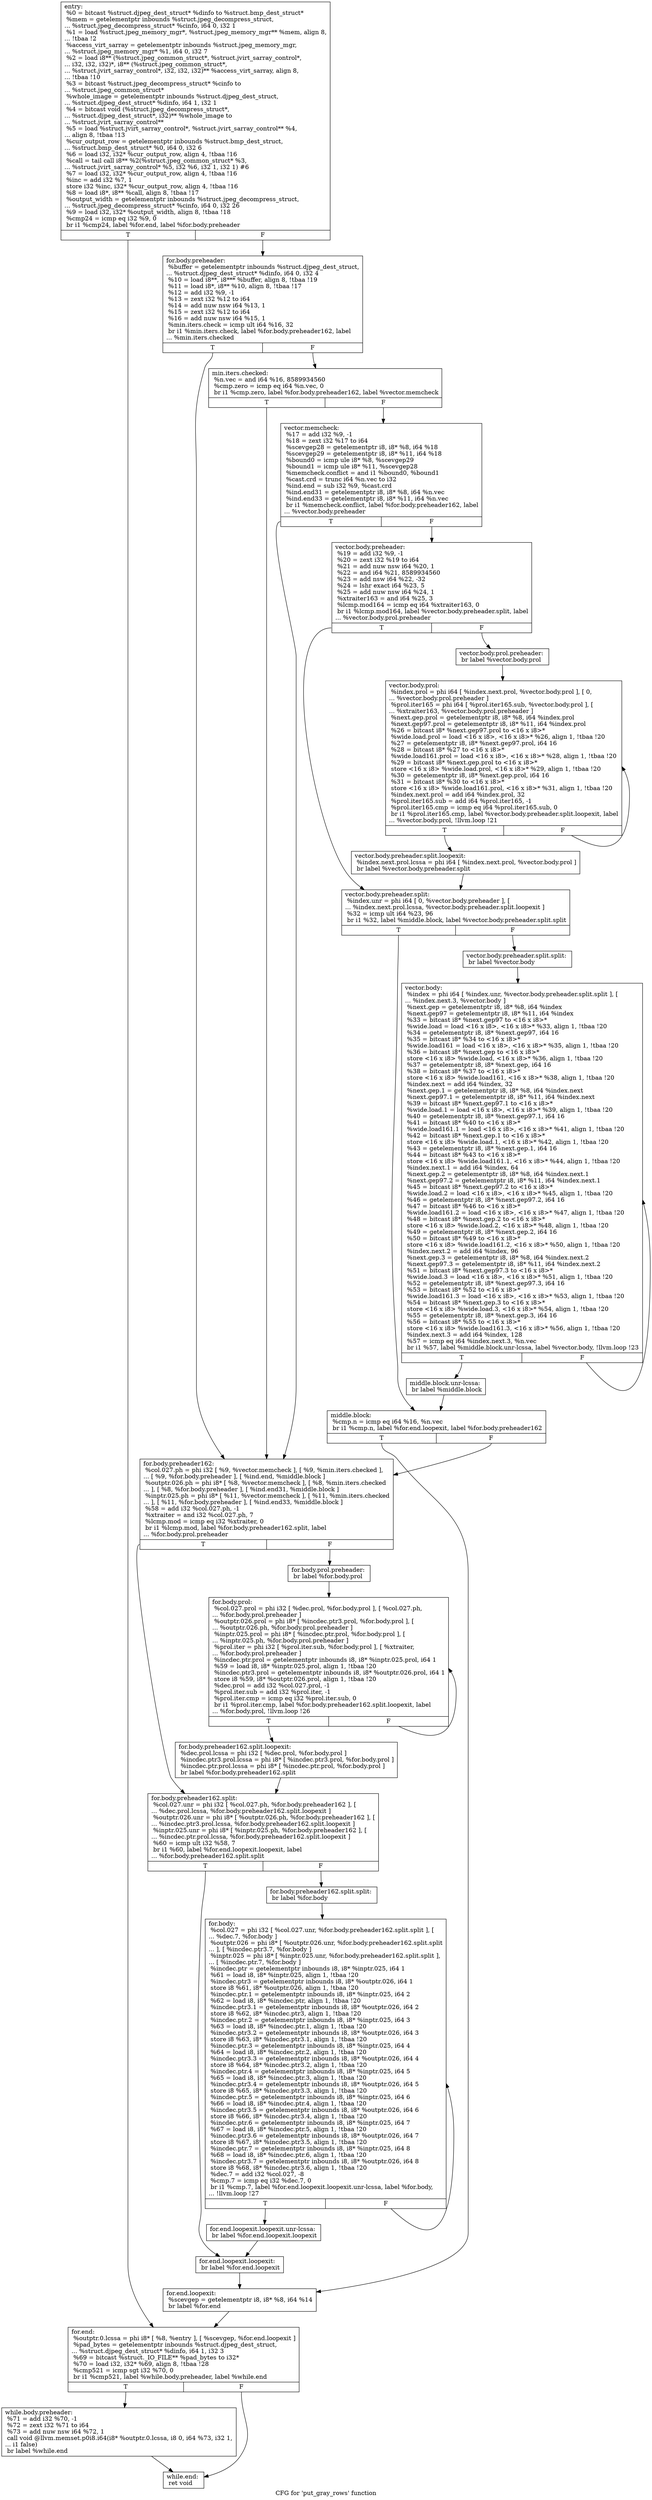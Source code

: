 digraph "CFG for 'put_gray_rows' function" {
	label="CFG for 'put_gray_rows' function";

	Node0x4fb0f10 [shape=record,label="{entry:\l  %0 = bitcast %struct.djpeg_dest_struct* %dinfo to %struct.bmp_dest_struct*\l  %mem = getelementptr inbounds %struct.jpeg_decompress_struct,\l... %struct.jpeg_decompress_struct* %cinfo, i64 0, i32 1\l  %1 = load %struct.jpeg_memory_mgr*, %struct.jpeg_memory_mgr** %mem, align 8,\l... !tbaa !2\l  %access_virt_sarray = getelementptr inbounds %struct.jpeg_memory_mgr,\l... %struct.jpeg_memory_mgr* %1, i64 0, i32 7\l  %2 = load i8** (%struct.jpeg_common_struct*, %struct.jvirt_sarray_control*,\l... i32, i32, i32)*, i8** (%struct.jpeg_common_struct*,\l... %struct.jvirt_sarray_control*, i32, i32, i32)** %access_virt_sarray, align 8,\l... !tbaa !10\l  %3 = bitcast %struct.jpeg_decompress_struct* %cinfo to\l... %struct.jpeg_common_struct*\l  %whole_image = getelementptr inbounds %struct.djpeg_dest_struct,\l... %struct.djpeg_dest_struct* %dinfo, i64 1, i32 1\l  %4 = bitcast void (%struct.jpeg_decompress_struct*,\l... %struct.djpeg_dest_struct*, i32)** %whole_image to\l... %struct.jvirt_sarray_control**\l  %5 = load %struct.jvirt_sarray_control*, %struct.jvirt_sarray_control** %4,\l... align 8, !tbaa !13\l  %cur_output_row = getelementptr inbounds %struct.bmp_dest_struct,\l... %struct.bmp_dest_struct* %0, i64 0, i32 6\l  %6 = load i32, i32* %cur_output_row, align 4, !tbaa !16\l  %call = tail call i8** %2(%struct.jpeg_common_struct* %3,\l... %struct.jvirt_sarray_control* %5, i32 %6, i32 1, i32 1) #6\l  %7 = load i32, i32* %cur_output_row, align 4, !tbaa !16\l  %inc = add i32 %7, 1\l  store i32 %inc, i32* %cur_output_row, align 4, !tbaa !16\l  %8 = load i8*, i8** %call, align 8, !tbaa !17\l  %output_width = getelementptr inbounds %struct.jpeg_decompress_struct,\l... %struct.jpeg_decompress_struct* %cinfo, i64 0, i32 26\l  %9 = load i32, i32* %output_width, align 8, !tbaa !18\l  %cmp24 = icmp eq i32 %9, 0\l  br i1 %cmp24, label %for.end, label %for.body.preheader\l|{<s0>T|<s1>F}}"];
	Node0x4fb0f10:s0 -> Node0x4fb1b90;
	Node0x4fb0f10:s1 -> Node0x4fb0ea0;
	Node0x4fb0ea0 [shape=record,label="{for.body.preheader:                               \l  %buffer = getelementptr inbounds %struct.djpeg_dest_struct,\l... %struct.djpeg_dest_struct* %dinfo, i64 0, i32 4\l  %10 = load i8**, i8*** %buffer, align 8, !tbaa !19\l  %11 = load i8*, i8** %10, align 8, !tbaa !17\l  %12 = add i32 %9, -1\l  %13 = zext i32 %12 to i64\l  %14 = add nuw nsw i64 %13, 1\l  %15 = zext i32 %12 to i64\l  %16 = add nuw nsw i64 %15, 1\l  %min.iters.check = icmp ult i64 %16, 32\l  br i1 %min.iters.check, label %for.body.preheader162, label\l... %min.iters.checked\l|{<s0>T|<s1>F}}"];
	Node0x4fb0ea0:s0 -> Node0x4fb2b50;
	Node0x4fb0ea0:s1 -> Node0x4fb2c50;
	Node0x4fb2c50 [shape=record,label="{min.iters.checked:                                \l  %n.vec = and i64 %16, 8589934560\l  %cmp.zero = icmp eq i64 %n.vec, 0\l  br i1 %cmp.zero, label %for.body.preheader162, label %vector.memcheck\l|{<s0>T|<s1>F}}"];
	Node0x4fb2c50:s0 -> Node0x4fb2b50;
	Node0x4fb2c50:s1 -> Node0x4fb2f50;
	Node0x4fb2f50 [shape=record,label="{vector.memcheck:                                  \l  %17 = add i32 %9, -1\l  %18 = zext i32 %17 to i64\l  %scevgep28 = getelementptr i8, i8* %8, i64 %18\l  %scevgep29 = getelementptr i8, i8* %11, i64 %18\l  %bound0 = icmp ule i8* %8, %scevgep29\l  %bound1 = icmp ule i8* %11, %scevgep28\l  %memcheck.conflict = and i1 %bound0, %bound1\l  %cast.crd = trunc i64 %n.vec to i32\l  %ind.end = sub i32 %9, %cast.crd\l  %ind.end31 = getelementptr i8, i8* %8, i64 %n.vec\l  %ind.end33 = getelementptr i8, i8* %11, i64 %n.vec\l  br i1 %memcheck.conflict, label %for.body.preheader162, label\l... %vector.body.preheader\l|{<s0>T|<s1>F}}"];
	Node0x4fb2f50:s0 -> Node0x4fb2b50;
	Node0x4fb2f50:s1 -> Node0x4fb3890;
	Node0x4fb3890 [shape=record,label="{vector.body.preheader:                            \l  %19 = add i32 %9, -1\l  %20 = zext i32 %19 to i64\l  %21 = add nuw nsw i64 %20, 1\l  %22 = and i64 %21, 8589934560\l  %23 = add nsw i64 %22, -32\l  %24 = lshr exact i64 %23, 5\l  %25 = add nuw nsw i64 %24, 1\l  %xtraiter163 = and i64 %25, 3\l  %lcmp.mod164 = icmp eq i64 %xtraiter163, 0\l  br i1 %lcmp.mod164, label %vector.body.preheader.split, label\l... %vector.body.prol.preheader\l|{<s0>T|<s1>F}}"];
	Node0x4fb3890:s0 -> Node0x4fb3ec0;
	Node0x4fb3890:s1 -> Node0x4fb3fe0;
	Node0x4fb3fe0 [shape=record,label="{vector.body.prol.preheader:                       \l  br label %vector.body.prol\l}"];
	Node0x4fb3fe0 -> Node0x4fb4190;
	Node0x4fb4190 [shape=record,label="{vector.body.prol:                                 \l  %index.prol = phi i64 [ %index.next.prol, %vector.body.prol ], [ 0,\l... %vector.body.prol.preheader ]\l  %prol.iter165 = phi i64 [ %prol.iter165.sub, %vector.body.prol ], [\l... %xtraiter163, %vector.body.prol.preheader ]\l  %next.gep.prol = getelementptr i8, i8* %8, i64 %index.prol\l  %next.gep97.prol = getelementptr i8, i8* %11, i64 %index.prol\l  %26 = bitcast i8* %next.gep97.prol to \<16 x i8\>*\l  %wide.load.prol = load \<16 x i8\>, \<16 x i8\>* %26, align 1, !tbaa !20\l  %27 = getelementptr i8, i8* %next.gep97.prol, i64 16\l  %28 = bitcast i8* %27 to \<16 x i8\>*\l  %wide.load161.prol = load \<16 x i8\>, \<16 x i8\>* %28, align 1, !tbaa !20\l  %29 = bitcast i8* %next.gep.prol to \<16 x i8\>*\l  store \<16 x i8\> %wide.load.prol, \<16 x i8\>* %29, align 1, !tbaa !20\l  %30 = getelementptr i8, i8* %next.gep.prol, i64 16\l  %31 = bitcast i8* %30 to \<16 x i8\>*\l  store \<16 x i8\> %wide.load161.prol, \<16 x i8\>* %31, align 1, !tbaa !20\l  %index.next.prol = add i64 %index.prol, 32\l  %prol.iter165.sub = add i64 %prol.iter165, -1\l  %prol.iter165.cmp = icmp eq i64 %prol.iter165.sub, 0\l  br i1 %prol.iter165.cmp, label %vector.body.preheader.split.loopexit, label\l... %vector.body.prol, !llvm.loop !21\l|{<s0>T|<s1>F}}"];
	Node0x4fb4190:s0 -> Node0x4fb5370;
	Node0x4fb4190:s1 -> Node0x4fb4190;
	Node0x4fb5370 [shape=record,label="{vector.body.preheader.split.loopexit:             \l  %index.next.prol.lcssa = phi i64 [ %index.next.prol, %vector.body.prol ]\l  br label %vector.body.preheader.split\l}"];
	Node0x4fb5370 -> Node0x4fb3ec0;
	Node0x4fb3ec0 [shape=record,label="{vector.body.preheader.split:                      \l  %index.unr = phi i64 [ 0, %vector.body.preheader ], [\l... %index.next.prol.lcssa, %vector.body.preheader.split.loopexit ]\l  %32 = icmp ult i64 %23, 96\l  br i1 %32, label %middle.block, label %vector.body.preheader.split.split\l|{<s0>T|<s1>F}}"];
	Node0x4fb3ec0:s0 -> Node0x4fb2a10;
	Node0x4fb3ec0:s1 -> Node0x4fb2ac0;
	Node0x4fb2ac0 [shape=record,label="{vector.body.preheader.split.split:                \l  br label %vector.body\l}"];
	Node0x4fb2ac0 -> Node0x4fb34a0;
	Node0x4fb34a0 [shape=record,label="{vector.body:                                      \l  %index = phi i64 [ %index.unr, %vector.body.preheader.split.split ], [\l... %index.next.3, %vector.body ]\l  %next.gep = getelementptr i8, i8* %8, i64 %index\l  %next.gep97 = getelementptr i8, i8* %11, i64 %index\l  %33 = bitcast i8* %next.gep97 to \<16 x i8\>*\l  %wide.load = load \<16 x i8\>, \<16 x i8\>* %33, align 1, !tbaa !20\l  %34 = getelementptr i8, i8* %next.gep97, i64 16\l  %35 = bitcast i8* %34 to \<16 x i8\>*\l  %wide.load161 = load \<16 x i8\>, \<16 x i8\>* %35, align 1, !tbaa !20\l  %36 = bitcast i8* %next.gep to \<16 x i8\>*\l  store \<16 x i8\> %wide.load, \<16 x i8\>* %36, align 1, !tbaa !20\l  %37 = getelementptr i8, i8* %next.gep, i64 16\l  %38 = bitcast i8* %37 to \<16 x i8\>*\l  store \<16 x i8\> %wide.load161, \<16 x i8\>* %38, align 1, !tbaa !20\l  %index.next = add i64 %index, 32\l  %next.gep.1 = getelementptr i8, i8* %8, i64 %index.next\l  %next.gep97.1 = getelementptr i8, i8* %11, i64 %index.next\l  %39 = bitcast i8* %next.gep97.1 to \<16 x i8\>*\l  %wide.load.1 = load \<16 x i8\>, \<16 x i8\>* %39, align 1, !tbaa !20\l  %40 = getelementptr i8, i8* %next.gep97.1, i64 16\l  %41 = bitcast i8* %40 to \<16 x i8\>*\l  %wide.load161.1 = load \<16 x i8\>, \<16 x i8\>* %41, align 1, !tbaa !20\l  %42 = bitcast i8* %next.gep.1 to \<16 x i8\>*\l  store \<16 x i8\> %wide.load.1, \<16 x i8\>* %42, align 1, !tbaa !20\l  %43 = getelementptr i8, i8* %next.gep.1, i64 16\l  %44 = bitcast i8* %43 to \<16 x i8\>*\l  store \<16 x i8\> %wide.load161.1, \<16 x i8\>* %44, align 1, !tbaa !20\l  %index.next.1 = add i64 %index, 64\l  %next.gep.2 = getelementptr i8, i8* %8, i64 %index.next.1\l  %next.gep97.2 = getelementptr i8, i8* %11, i64 %index.next.1\l  %45 = bitcast i8* %next.gep97.2 to \<16 x i8\>*\l  %wide.load.2 = load \<16 x i8\>, \<16 x i8\>* %45, align 1, !tbaa !20\l  %46 = getelementptr i8, i8* %next.gep97.2, i64 16\l  %47 = bitcast i8* %46 to \<16 x i8\>*\l  %wide.load161.2 = load \<16 x i8\>, \<16 x i8\>* %47, align 1, !tbaa !20\l  %48 = bitcast i8* %next.gep.2 to \<16 x i8\>*\l  store \<16 x i8\> %wide.load.2, \<16 x i8\>* %48, align 1, !tbaa !20\l  %49 = getelementptr i8, i8* %next.gep.2, i64 16\l  %50 = bitcast i8* %49 to \<16 x i8\>*\l  store \<16 x i8\> %wide.load161.2, \<16 x i8\>* %50, align 1, !tbaa !20\l  %index.next.2 = add i64 %index, 96\l  %next.gep.3 = getelementptr i8, i8* %8, i64 %index.next.2\l  %next.gep97.3 = getelementptr i8, i8* %11, i64 %index.next.2\l  %51 = bitcast i8* %next.gep97.3 to \<16 x i8\>*\l  %wide.load.3 = load \<16 x i8\>, \<16 x i8\>* %51, align 1, !tbaa !20\l  %52 = getelementptr i8, i8* %next.gep97.3, i64 16\l  %53 = bitcast i8* %52 to \<16 x i8\>*\l  %wide.load161.3 = load \<16 x i8\>, \<16 x i8\>* %53, align 1, !tbaa !20\l  %54 = bitcast i8* %next.gep.3 to \<16 x i8\>*\l  store \<16 x i8\> %wide.load.3, \<16 x i8\>* %54, align 1, !tbaa !20\l  %55 = getelementptr i8, i8* %next.gep.3, i64 16\l  %56 = bitcast i8* %55 to \<16 x i8\>*\l  store \<16 x i8\> %wide.load161.3, \<16 x i8\>* %56, align 1, !tbaa !20\l  %index.next.3 = add i64 %index, 128\l  %57 = icmp eq i64 %index.next.3, %n.vec\l  br i1 %57, label %middle.block.unr-lcssa, label %vector.body, !llvm.loop !23\l|{<s0>T|<s1>F}}"];
	Node0x4fb34a0:s0 -> Node0x4f9f8e0;
	Node0x4fb34a0:s1 -> Node0x4fb34a0;
	Node0x4f9f8e0 [shape=record,label="{middle.block.unr-lcssa:                           \l  br label %middle.block\l}"];
	Node0x4f9f8e0 -> Node0x4fb2a10;
	Node0x4fb2a10 [shape=record,label="{middle.block:                                     \l  %cmp.n = icmp eq i64 %16, %n.vec\l  br i1 %cmp.n, label %for.end.loopexit, label %for.body.preheader162\l|{<s0>T|<s1>F}}"];
	Node0x4fb2a10:s0 -> Node0x4f9fb80;
	Node0x4fb2a10:s1 -> Node0x4fb2b50;
	Node0x4fb2b50 [shape=record,label="{for.body.preheader162:                            \l  %col.027.ph = phi i32 [ %9, %vector.memcheck ], [ %9, %min.iters.checked ],\l... [ %9, %for.body.preheader ], [ %ind.end, %middle.block ]\l  %outptr.026.ph = phi i8* [ %8, %vector.memcheck ], [ %8, %min.iters.checked\l... ], [ %8, %for.body.preheader ], [ %ind.end31, %middle.block ]\l  %inptr.025.ph = phi i8* [ %11, %vector.memcheck ], [ %11, %min.iters.checked\l... ], [ %11, %for.body.preheader ], [ %ind.end33, %middle.block ]\l  %58 = add i32 %col.027.ph, -1\l  %xtraiter = and i32 %col.027.ph, 7\l  %lcmp.mod = icmp eq i32 %xtraiter, 0\l  br i1 %lcmp.mod, label %for.body.preheader162.split, label\l... %for.body.prol.preheader\l|{<s0>T|<s1>F}}"];
	Node0x4fb2b50:s0 -> Node0x4fba470;
	Node0x4fb2b50:s1 -> Node0x4fba590;
	Node0x4fba590 [shape=record,label="{for.body.prol.preheader:                          \l  br label %for.body.prol\l}"];
	Node0x4fba590 -> Node0x4fba700;
	Node0x4fba700 [shape=record,label="{for.body.prol:                                    \l  %col.027.prol = phi i32 [ %dec.prol, %for.body.prol ], [ %col.027.ph,\l... %for.body.prol.preheader ]\l  %outptr.026.prol = phi i8* [ %incdec.ptr3.prol, %for.body.prol ], [\l... %outptr.026.ph, %for.body.prol.preheader ]\l  %inptr.025.prol = phi i8* [ %incdec.ptr.prol, %for.body.prol ], [\l... %inptr.025.ph, %for.body.prol.preheader ]\l  %prol.iter = phi i32 [ %prol.iter.sub, %for.body.prol ], [ %xtraiter,\l... %for.body.prol.preheader ]\l  %incdec.ptr.prol = getelementptr inbounds i8, i8* %inptr.025.prol, i64 1\l  %59 = load i8, i8* %inptr.025.prol, align 1, !tbaa !20\l  %incdec.ptr3.prol = getelementptr inbounds i8, i8* %outptr.026.prol, i64 1\l  store i8 %59, i8* %outptr.026.prol, align 1, !tbaa !20\l  %dec.prol = add i32 %col.027.prol, -1\l  %prol.iter.sub = add i32 %prol.iter, -1\l  %prol.iter.cmp = icmp eq i32 %prol.iter.sub, 0\l  br i1 %prol.iter.cmp, label %for.body.preheader162.split.loopexit, label\l... %for.body.prol, !llvm.loop !26\l|{<s0>T|<s1>F}}"];
	Node0x4fba700:s0 -> Node0x4fbb190;
	Node0x4fba700:s1 -> Node0x4fba700;
	Node0x4fbb190 [shape=record,label="{for.body.preheader162.split.loopexit:             \l  %dec.prol.lcssa = phi i32 [ %dec.prol, %for.body.prol ]\l  %incdec.ptr3.prol.lcssa = phi i8* [ %incdec.ptr3.prol, %for.body.prol ]\l  %incdec.ptr.prol.lcssa = phi i8* [ %incdec.ptr.prol, %for.body.prol ]\l  br label %for.body.preheader162.split\l}"];
	Node0x4fbb190 -> Node0x4fba470;
	Node0x4fba470 [shape=record,label="{for.body.preheader162.split:                      \l  %col.027.unr = phi i32 [ %col.027.ph, %for.body.preheader162 ], [\l... %dec.prol.lcssa, %for.body.preheader162.split.loopexit ]\l  %outptr.026.unr = phi i8* [ %outptr.026.ph, %for.body.preheader162 ], [\l... %incdec.ptr3.prol.lcssa, %for.body.preheader162.split.loopexit ]\l  %inptr.025.unr = phi i8* [ %inptr.025.ph, %for.body.preheader162 ], [\l... %incdec.ptr.prol.lcssa, %for.body.preheader162.split.loopexit ]\l  %60 = icmp ult i32 %58, 7\l  br i1 %60, label %for.end.loopexit.loopexit, label\l... %for.body.preheader162.split.split\l|{<s0>T|<s1>F}}"];
	Node0x4fba470:s0 -> Node0x4fb5b10;
	Node0x4fba470:s1 -> Node0x4fb5bf0;
	Node0x4fb5bf0 [shape=record,label="{for.body.preheader162.split.split:                \l  br label %for.body\l}"];
	Node0x4fb5bf0 -> Node0x4fb5da0;
	Node0x4fb5da0 [shape=record,label="{for.body:                                         \l  %col.027 = phi i32 [ %col.027.unr, %for.body.preheader162.split.split ], [\l... %dec.7, %for.body ]\l  %outptr.026 = phi i8* [ %outptr.026.unr, %for.body.preheader162.split.split\l... ], [ %incdec.ptr3.7, %for.body ]\l  %inptr.025 = phi i8* [ %inptr.025.unr, %for.body.preheader162.split.split ],\l... [ %incdec.ptr.7, %for.body ]\l  %incdec.ptr = getelementptr inbounds i8, i8* %inptr.025, i64 1\l  %61 = load i8, i8* %inptr.025, align 1, !tbaa !20\l  %incdec.ptr3 = getelementptr inbounds i8, i8* %outptr.026, i64 1\l  store i8 %61, i8* %outptr.026, align 1, !tbaa !20\l  %incdec.ptr.1 = getelementptr inbounds i8, i8* %inptr.025, i64 2\l  %62 = load i8, i8* %incdec.ptr, align 1, !tbaa !20\l  %incdec.ptr3.1 = getelementptr inbounds i8, i8* %outptr.026, i64 2\l  store i8 %62, i8* %incdec.ptr3, align 1, !tbaa !20\l  %incdec.ptr.2 = getelementptr inbounds i8, i8* %inptr.025, i64 3\l  %63 = load i8, i8* %incdec.ptr.1, align 1, !tbaa !20\l  %incdec.ptr3.2 = getelementptr inbounds i8, i8* %outptr.026, i64 3\l  store i8 %63, i8* %incdec.ptr3.1, align 1, !tbaa !20\l  %incdec.ptr.3 = getelementptr inbounds i8, i8* %inptr.025, i64 4\l  %64 = load i8, i8* %incdec.ptr.2, align 1, !tbaa !20\l  %incdec.ptr3.3 = getelementptr inbounds i8, i8* %outptr.026, i64 4\l  store i8 %64, i8* %incdec.ptr3.2, align 1, !tbaa !20\l  %incdec.ptr.4 = getelementptr inbounds i8, i8* %inptr.025, i64 5\l  %65 = load i8, i8* %incdec.ptr.3, align 1, !tbaa !20\l  %incdec.ptr3.4 = getelementptr inbounds i8, i8* %outptr.026, i64 5\l  store i8 %65, i8* %incdec.ptr3.3, align 1, !tbaa !20\l  %incdec.ptr.5 = getelementptr inbounds i8, i8* %inptr.025, i64 6\l  %66 = load i8, i8* %incdec.ptr.4, align 1, !tbaa !20\l  %incdec.ptr3.5 = getelementptr inbounds i8, i8* %outptr.026, i64 6\l  store i8 %66, i8* %incdec.ptr3.4, align 1, !tbaa !20\l  %incdec.ptr.6 = getelementptr inbounds i8, i8* %inptr.025, i64 7\l  %67 = load i8, i8* %incdec.ptr.5, align 1, !tbaa !20\l  %incdec.ptr3.6 = getelementptr inbounds i8, i8* %outptr.026, i64 7\l  store i8 %67, i8* %incdec.ptr3.5, align 1, !tbaa !20\l  %incdec.ptr.7 = getelementptr inbounds i8, i8* %inptr.025, i64 8\l  %68 = load i8, i8* %incdec.ptr.6, align 1, !tbaa !20\l  %incdec.ptr3.7 = getelementptr inbounds i8, i8* %outptr.026, i64 8\l  store i8 %68, i8* %incdec.ptr3.6, align 1, !tbaa !20\l  %dec.7 = add i32 %col.027, -8\l  %cmp.7 = icmp eq i32 %dec.7, 0\l  br i1 %cmp.7, label %for.end.loopexit.loopexit.unr-lcssa, label %for.body,\l... !llvm.loop !27\l|{<s0>T|<s1>F}}"];
	Node0x4fb5da0:s0 -> Node0x4fbda10;
	Node0x4fb5da0:s1 -> Node0x4fb5da0;
	Node0x4fbda10 [shape=record,label="{for.end.loopexit.loopexit.unr-lcssa:              \l  br label %for.end.loopexit.loopexit\l}"];
	Node0x4fbda10 -> Node0x4fb5b10;
	Node0x4fb5b10 [shape=record,label="{for.end.loopexit.loopexit:                        \l  br label %for.end.loopexit\l}"];
	Node0x4fb5b10 -> Node0x4f9fb80;
	Node0x4f9fb80 [shape=record,label="{for.end.loopexit:                                 \l  %scevgep = getelementptr i8, i8* %8, i64 %14\l  br label %for.end\l}"];
	Node0x4f9fb80 -> Node0x4fb1b90;
	Node0x4fb1b90 [shape=record,label="{for.end:                                          \l  %outptr.0.lcssa = phi i8* [ %8, %entry ], [ %scevgep, %for.end.loopexit ]\l  %pad_bytes = getelementptr inbounds %struct.djpeg_dest_struct,\l... %struct.djpeg_dest_struct* %dinfo, i64 1, i32 3\l  %69 = bitcast %struct._IO_FILE** %pad_bytes to i32*\l  %70 = load i32, i32* %69, align 8, !tbaa !28\l  %cmp521 = icmp sgt i32 %70, 0\l  br i1 %cmp521, label %while.body.preheader, label %while.end\l|{<s0>T|<s1>F}}"];
	Node0x4fb1b90:s0 -> Node0x4fbde90;
	Node0x4fb1b90:s1 -> Node0x4fbdf90;
	Node0x4fbde90 [shape=record,label="{while.body.preheader:                             \l  %71 = add i32 %70, -1\l  %72 = zext i32 %71 to i64\l  %73 = add nuw nsw i64 %72, 1\l  call void @llvm.memset.p0i8.i64(i8* %outptr.0.lcssa, i8 0, i64 %73, i32 1,\l... i1 false)\l  br label %while.end\l}"];
	Node0x4fbde90 -> Node0x4fbdf90;
	Node0x4fbdf90 [shape=record,label="{while.end:                                        \l  ret void\l}"];
}
